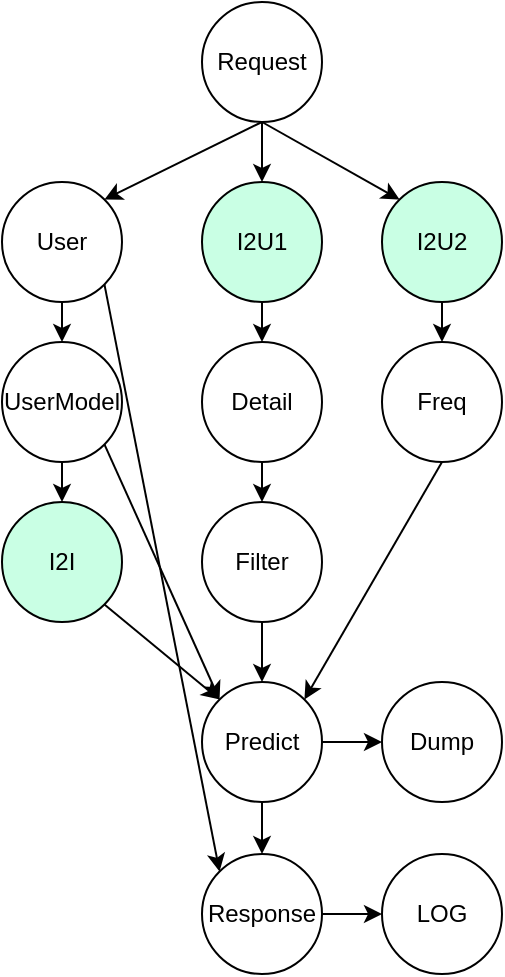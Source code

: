 <mxfile version="20.3.0" type="github">
  <diagram id="RuXfAL2zDVdgTPW1aZbm" name="第 1 页">
    <mxGraphModel dx="1234" dy="769" grid="1" gridSize="10" guides="1" tooltips="1" connect="1" arrows="1" fold="1" page="1" pageScale="1" pageWidth="3300" pageHeight="4681" math="0" shadow="0">
      <root>
        <mxCell id="0" />
        <mxCell id="1" parent="0" />
        <mxCell id="YSNotdh7t0quSiGGyxVz-26" style="rounded=0;orthogonalLoop=1;jettySize=auto;html=1;exitX=0.5;exitY=1;exitDx=0;exitDy=0;entryX=1;entryY=0;entryDx=0;entryDy=0;" edge="1" parent="1" source="YSNotdh7t0quSiGGyxVz-9" target="YSNotdh7t0quSiGGyxVz-15">
          <mxGeometry relative="1" as="geometry" />
        </mxCell>
        <mxCell id="YSNotdh7t0quSiGGyxVz-27" style="edgeStyle=none;rounded=0;orthogonalLoop=1;jettySize=auto;html=1;exitX=0.5;exitY=1;exitDx=0;exitDy=0;entryX=0;entryY=0;entryDx=0;entryDy=0;" edge="1" parent="1" source="YSNotdh7t0quSiGGyxVz-9" target="YSNotdh7t0quSiGGyxVz-14">
          <mxGeometry relative="1" as="geometry" />
        </mxCell>
        <mxCell id="YSNotdh7t0quSiGGyxVz-28" style="edgeStyle=orthogonalEdgeStyle;curved=1;rounded=0;orthogonalLoop=1;jettySize=auto;html=1;exitX=0.5;exitY=1;exitDx=0;exitDy=0;" edge="1" parent="1" source="YSNotdh7t0quSiGGyxVz-9" target="YSNotdh7t0quSiGGyxVz-16">
          <mxGeometry relative="1" as="geometry" />
        </mxCell>
        <mxCell id="YSNotdh7t0quSiGGyxVz-9" value="Request" style="ellipse;whiteSpace=wrap;html=1;aspect=fixed;" vertex="1" parent="1">
          <mxGeometry x="580" y="210" width="60" height="60" as="geometry" />
        </mxCell>
        <mxCell id="YSNotdh7t0quSiGGyxVz-30" style="edgeStyle=orthogonalEdgeStyle;curved=1;rounded=0;orthogonalLoop=1;jettySize=auto;html=1;exitX=0.5;exitY=1;exitDx=0;exitDy=0;" edge="1" parent="1" source="YSNotdh7t0quSiGGyxVz-13" target="YSNotdh7t0quSiGGyxVz-24">
          <mxGeometry relative="1" as="geometry" />
        </mxCell>
        <mxCell id="YSNotdh7t0quSiGGyxVz-39" style="edgeStyle=none;rounded=0;orthogonalLoop=1;jettySize=auto;html=1;exitX=1;exitY=1;exitDx=0;exitDy=0;entryX=0;entryY=0;entryDx=0;entryDy=0;" edge="1" parent="1" source="YSNotdh7t0quSiGGyxVz-13" target="YSNotdh7t0quSiGGyxVz-21">
          <mxGeometry relative="1" as="geometry" />
        </mxCell>
        <mxCell id="YSNotdh7t0quSiGGyxVz-13" value="UserModel" style="ellipse;whiteSpace=wrap;html=1;aspect=fixed;" vertex="1" parent="1">
          <mxGeometry x="480" y="380" width="60" height="60" as="geometry" />
        </mxCell>
        <mxCell id="YSNotdh7t0quSiGGyxVz-33" style="edgeStyle=orthogonalEdgeStyle;curved=1;rounded=0;orthogonalLoop=1;jettySize=auto;html=1;exitX=0.5;exitY=1;exitDx=0;exitDy=0;entryX=0.5;entryY=0;entryDx=0;entryDy=0;" edge="1" parent="1" source="YSNotdh7t0quSiGGyxVz-14" target="YSNotdh7t0quSiGGyxVz-19">
          <mxGeometry relative="1" as="geometry" />
        </mxCell>
        <mxCell id="YSNotdh7t0quSiGGyxVz-14" value="I2U2" style="ellipse;whiteSpace=wrap;html=1;aspect=fixed;fillColor=#C9FFE4;" vertex="1" parent="1">
          <mxGeometry x="670" y="300" width="60" height="60" as="geometry" />
        </mxCell>
        <mxCell id="YSNotdh7t0quSiGGyxVz-29" style="edgeStyle=orthogonalEdgeStyle;curved=1;rounded=0;orthogonalLoop=1;jettySize=auto;html=1;exitX=0.5;exitY=1;exitDx=0;exitDy=0;entryX=0.5;entryY=0;entryDx=0;entryDy=0;" edge="1" parent="1" source="YSNotdh7t0quSiGGyxVz-15" target="YSNotdh7t0quSiGGyxVz-13">
          <mxGeometry relative="1" as="geometry" />
        </mxCell>
        <mxCell id="YSNotdh7t0quSiGGyxVz-44" style="edgeStyle=none;rounded=0;orthogonalLoop=1;jettySize=auto;html=1;exitX=1;exitY=1;exitDx=0;exitDy=0;entryX=0;entryY=0;entryDx=0;entryDy=0;" edge="1" parent="1" source="YSNotdh7t0quSiGGyxVz-15" target="YSNotdh7t0quSiGGyxVz-23">
          <mxGeometry relative="1" as="geometry" />
        </mxCell>
        <mxCell id="YSNotdh7t0quSiGGyxVz-15" value="User" style="ellipse;whiteSpace=wrap;html=1;aspect=fixed;" vertex="1" parent="1">
          <mxGeometry x="480" y="300" width="60" height="60" as="geometry" />
        </mxCell>
        <mxCell id="YSNotdh7t0quSiGGyxVz-31" style="edgeStyle=orthogonalEdgeStyle;curved=1;rounded=0;orthogonalLoop=1;jettySize=auto;html=1;exitX=0.5;exitY=1;exitDx=0;exitDy=0;" edge="1" parent="1" source="YSNotdh7t0quSiGGyxVz-16" target="YSNotdh7t0quSiGGyxVz-17">
          <mxGeometry relative="1" as="geometry" />
        </mxCell>
        <mxCell id="YSNotdh7t0quSiGGyxVz-16" value="I2U1" style="ellipse;whiteSpace=wrap;html=1;aspect=fixed;fillColor=#C9FFE4;" vertex="1" parent="1">
          <mxGeometry x="580" y="300" width="60" height="60" as="geometry" />
        </mxCell>
        <mxCell id="YSNotdh7t0quSiGGyxVz-32" style="edgeStyle=orthogonalEdgeStyle;curved=1;rounded=0;orthogonalLoop=1;jettySize=auto;html=1;exitX=0.5;exitY=1;exitDx=0;exitDy=0;entryX=0.5;entryY=0;entryDx=0;entryDy=0;" edge="1" parent="1" source="YSNotdh7t0quSiGGyxVz-17" target="YSNotdh7t0quSiGGyxVz-22">
          <mxGeometry relative="1" as="geometry" />
        </mxCell>
        <mxCell id="YSNotdh7t0quSiGGyxVz-17" value="Detail" style="ellipse;whiteSpace=wrap;html=1;aspect=fixed;" vertex="1" parent="1">
          <mxGeometry x="580" y="380" width="60" height="60" as="geometry" />
        </mxCell>
        <mxCell id="YSNotdh7t0quSiGGyxVz-37" style="edgeStyle=none;rounded=0;orthogonalLoop=1;jettySize=auto;html=1;exitX=0.5;exitY=1;exitDx=0;exitDy=0;entryX=1;entryY=0;entryDx=0;entryDy=0;" edge="1" parent="1" source="YSNotdh7t0quSiGGyxVz-19" target="YSNotdh7t0quSiGGyxVz-21">
          <mxGeometry relative="1" as="geometry" />
        </mxCell>
        <mxCell id="YSNotdh7t0quSiGGyxVz-19" value="Freq" style="ellipse;whiteSpace=wrap;html=1;aspect=fixed;" vertex="1" parent="1">
          <mxGeometry x="670" y="380" width="60" height="60" as="geometry" />
        </mxCell>
        <mxCell id="YSNotdh7t0quSiGGyxVz-38" style="edgeStyle=none;rounded=0;orthogonalLoop=1;jettySize=auto;html=1;exitX=0.5;exitY=1;exitDx=0;exitDy=0;entryX=0.5;entryY=0;entryDx=0;entryDy=0;" edge="1" parent="1" source="YSNotdh7t0quSiGGyxVz-21" target="YSNotdh7t0quSiGGyxVz-23">
          <mxGeometry relative="1" as="geometry" />
        </mxCell>
        <mxCell id="YSNotdh7t0quSiGGyxVz-41" style="edgeStyle=none;rounded=0;orthogonalLoop=1;jettySize=auto;html=1;exitX=1;exitY=0.5;exitDx=0;exitDy=0;entryX=0;entryY=0.5;entryDx=0;entryDy=0;" edge="1" parent="1" source="YSNotdh7t0quSiGGyxVz-21" target="YSNotdh7t0quSiGGyxVz-40">
          <mxGeometry relative="1" as="geometry" />
        </mxCell>
        <mxCell id="YSNotdh7t0quSiGGyxVz-21" value="Predict" style="ellipse;whiteSpace=wrap;html=1;aspect=fixed;" vertex="1" parent="1">
          <mxGeometry x="580" y="550" width="60" height="60" as="geometry" />
        </mxCell>
        <mxCell id="YSNotdh7t0quSiGGyxVz-36" style="edgeStyle=none;rounded=0;orthogonalLoop=1;jettySize=auto;html=1;exitX=0.5;exitY=1;exitDx=0;exitDy=0;entryX=0.5;entryY=0;entryDx=0;entryDy=0;" edge="1" parent="1" source="YSNotdh7t0quSiGGyxVz-22" target="YSNotdh7t0quSiGGyxVz-21">
          <mxGeometry relative="1" as="geometry" />
        </mxCell>
        <mxCell id="YSNotdh7t0quSiGGyxVz-22" value="Filter" style="ellipse;whiteSpace=wrap;html=1;aspect=fixed;" vertex="1" parent="1">
          <mxGeometry x="580" y="460" width="60" height="60" as="geometry" />
        </mxCell>
        <mxCell id="YSNotdh7t0quSiGGyxVz-45" style="edgeStyle=none;rounded=0;orthogonalLoop=1;jettySize=auto;html=1;exitX=1;exitY=0.5;exitDx=0;exitDy=0;" edge="1" parent="1" source="YSNotdh7t0quSiGGyxVz-23" target="YSNotdh7t0quSiGGyxVz-42">
          <mxGeometry relative="1" as="geometry" />
        </mxCell>
        <mxCell id="YSNotdh7t0quSiGGyxVz-23" value="Response" style="ellipse;whiteSpace=wrap;html=1;aspect=fixed;" vertex="1" parent="1">
          <mxGeometry x="580" y="636" width="60" height="60" as="geometry" />
        </mxCell>
        <mxCell id="YSNotdh7t0quSiGGyxVz-35" style="edgeStyle=none;rounded=0;orthogonalLoop=1;jettySize=auto;html=1;exitX=1;exitY=1;exitDx=0;exitDy=0;entryX=0;entryY=0;entryDx=0;entryDy=0;" edge="1" parent="1" source="YSNotdh7t0quSiGGyxVz-24" target="YSNotdh7t0quSiGGyxVz-21">
          <mxGeometry relative="1" as="geometry" />
        </mxCell>
        <mxCell id="YSNotdh7t0quSiGGyxVz-24" value="I2I" style="ellipse;whiteSpace=wrap;html=1;aspect=fixed;fillColor=#C9FFE4;" vertex="1" parent="1">
          <mxGeometry x="480" y="460" width="60" height="60" as="geometry" />
        </mxCell>
        <mxCell id="YSNotdh7t0quSiGGyxVz-40" value="Dump" style="ellipse;whiteSpace=wrap;html=1;aspect=fixed;" vertex="1" parent="1">
          <mxGeometry x="670" y="550" width="60" height="60" as="geometry" />
        </mxCell>
        <mxCell id="YSNotdh7t0quSiGGyxVz-42" value="LOG" style="ellipse;whiteSpace=wrap;html=1;aspect=fixed;" vertex="1" parent="1">
          <mxGeometry x="670" y="636" width="60" height="60" as="geometry" />
        </mxCell>
      </root>
    </mxGraphModel>
  </diagram>
</mxfile>
